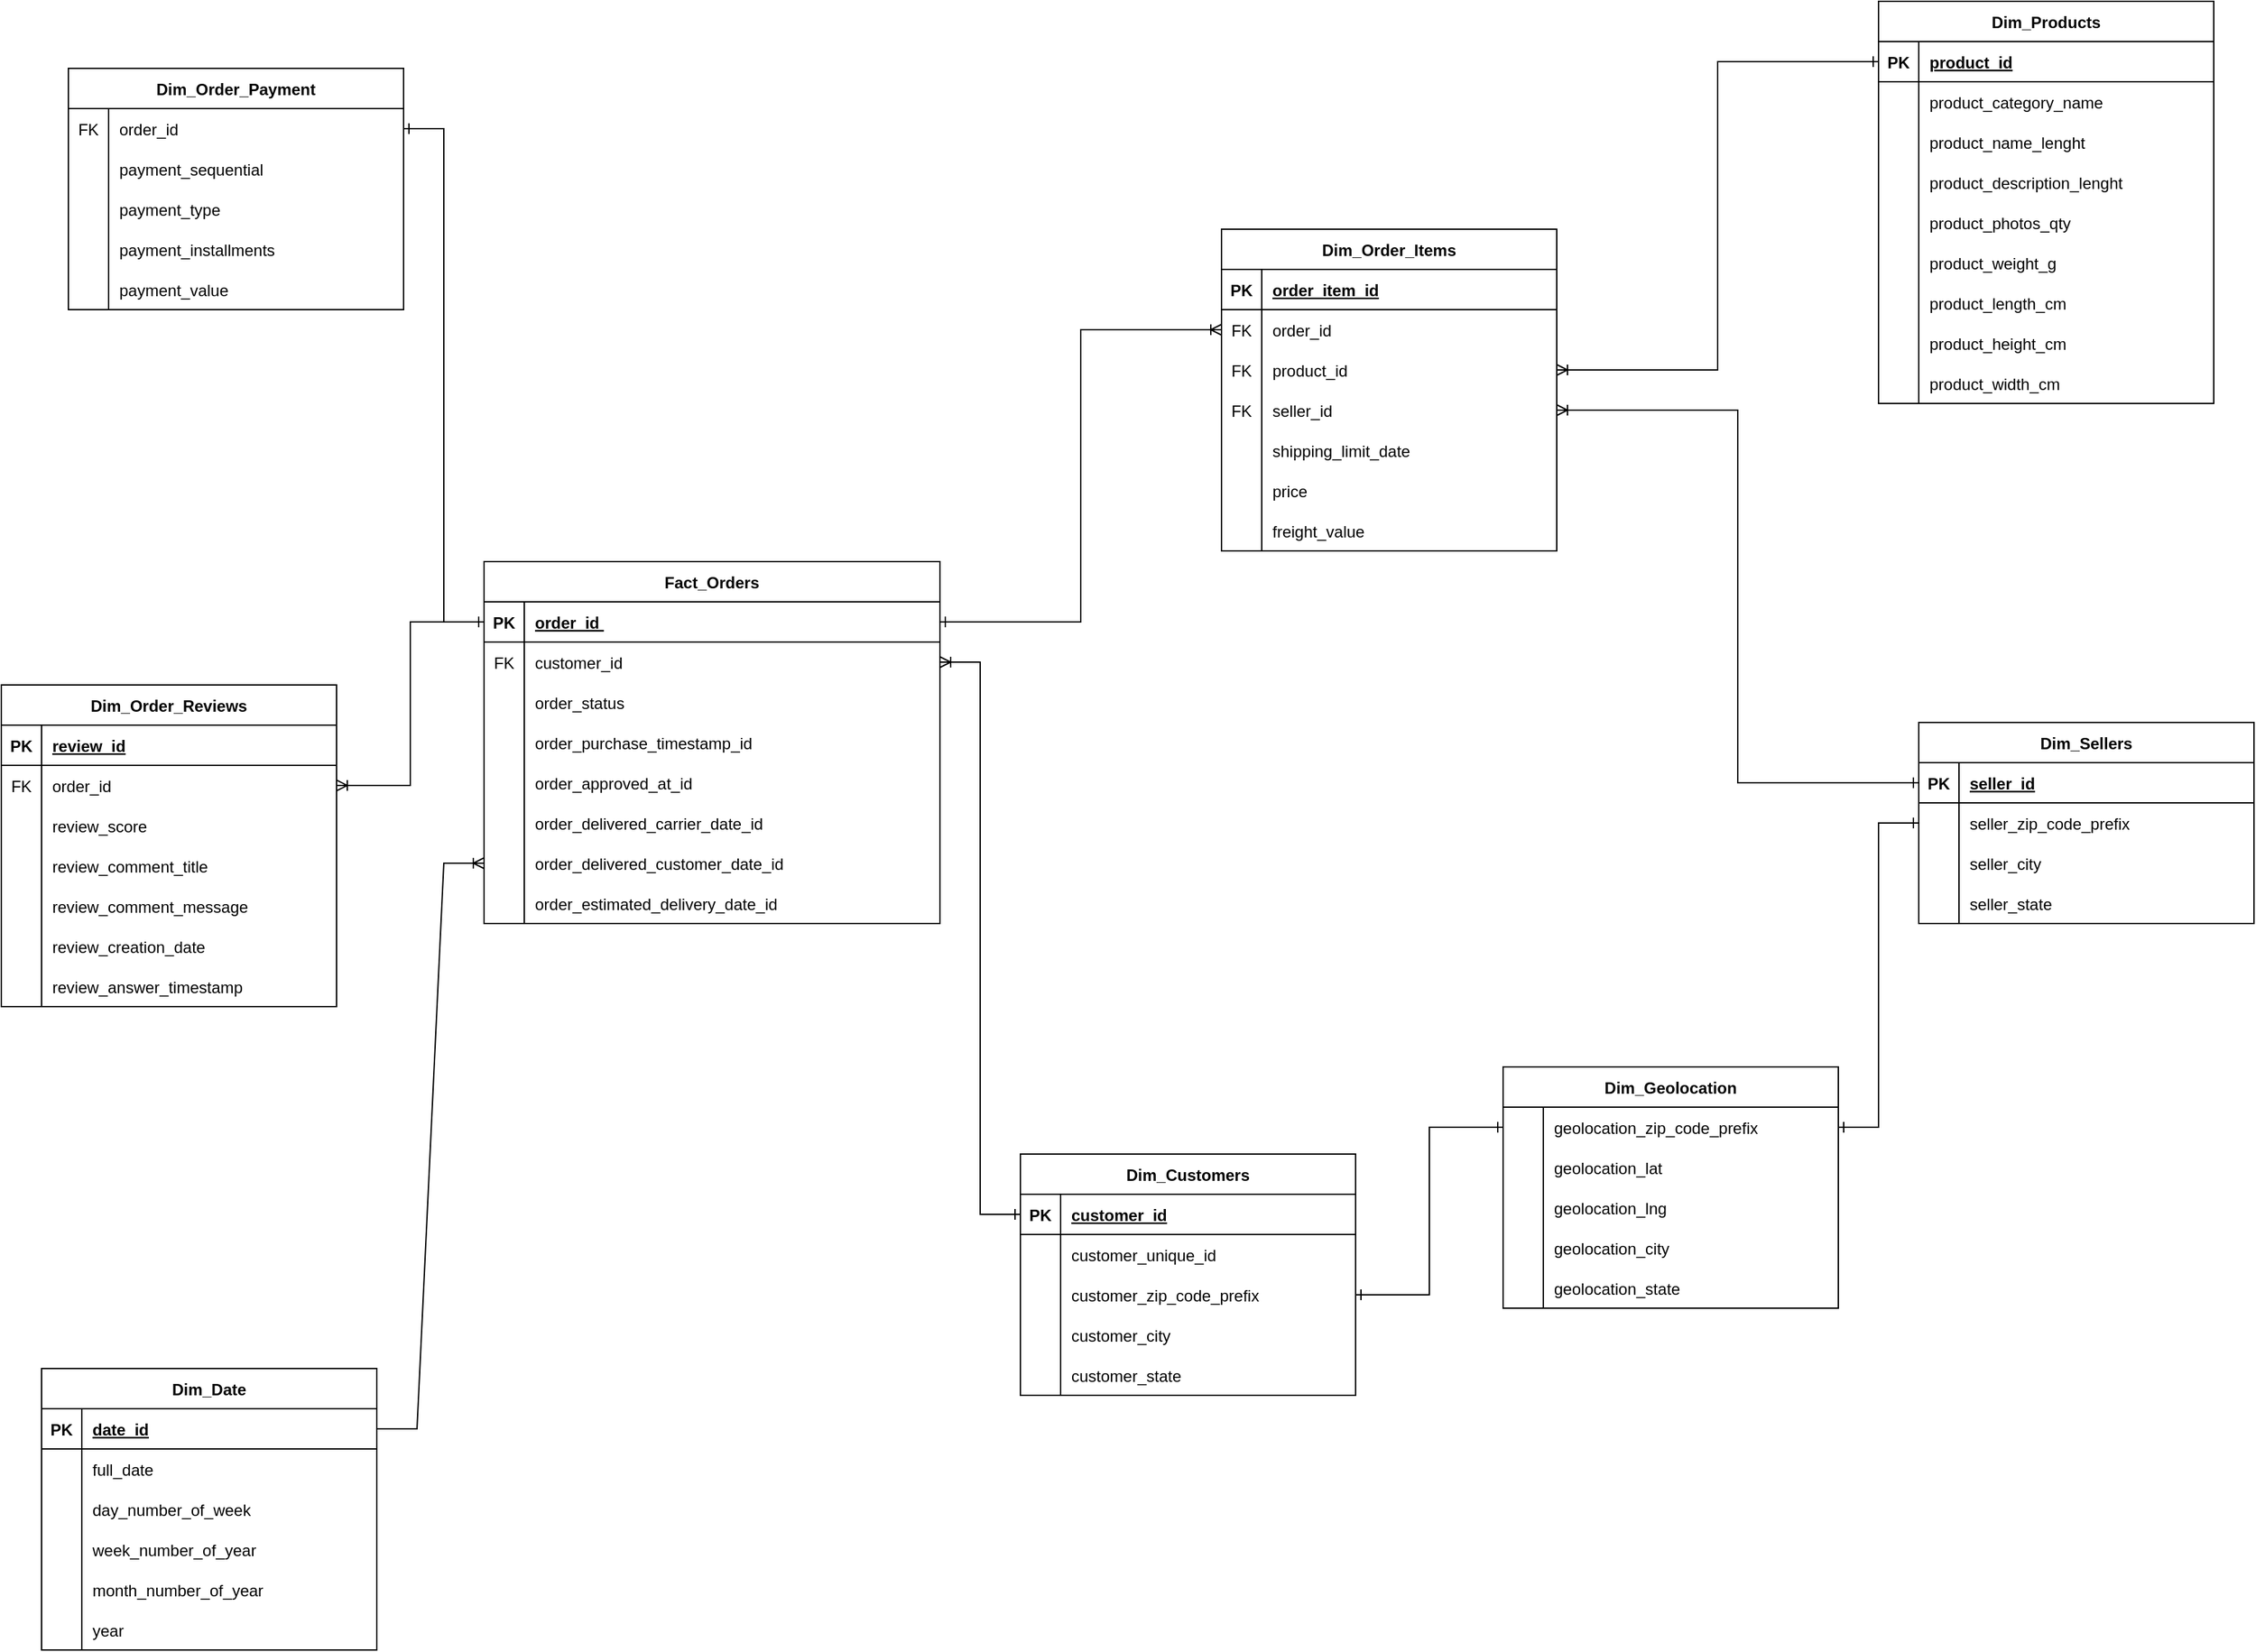 <mxfile version="17.2.4" type="github">
  <diagram id="i7mP0dDvqa7Q6PoeQdgu" name="Page-1">
    <mxGraphModel dx="1234" dy="1741" grid="1" gridSize="10" guides="1" tooltips="1" connect="1" arrows="1" fold="1" page="1" pageScale="1" pageWidth="827" pageHeight="1169" math="0" shadow="0">
      <root>
        <mxCell id="0" />
        <mxCell id="1" parent="0" />
        <mxCell id="dEZ7LhZen1o6o53LoIJ3-1" value="Fact_Orders" style="shape=table;startSize=30;container=1;collapsible=1;childLayout=tableLayout;fixedRows=1;rowLines=0;fontStyle=1;align=center;resizeLast=1;" vertex="1" parent="1">
          <mxGeometry x="390" y="118" width="340" height="270" as="geometry" />
        </mxCell>
        <mxCell id="dEZ7LhZen1o6o53LoIJ3-2" value="" style="shape=partialRectangle;collapsible=0;dropTarget=0;pointerEvents=0;fillColor=none;points=[[0,0.5],[1,0.5]];portConstraint=eastwest;top=0;left=0;right=0;bottom=1;" vertex="1" parent="dEZ7LhZen1o6o53LoIJ3-1">
          <mxGeometry y="30" width="340" height="30" as="geometry" />
        </mxCell>
        <mxCell id="dEZ7LhZen1o6o53LoIJ3-3" value="PK" style="shape=partialRectangle;overflow=hidden;connectable=0;fillColor=none;top=0;left=0;bottom=0;right=0;fontStyle=1;" vertex="1" parent="dEZ7LhZen1o6o53LoIJ3-2">
          <mxGeometry width="30" height="30" as="geometry">
            <mxRectangle width="30" height="30" as="alternateBounds" />
          </mxGeometry>
        </mxCell>
        <mxCell id="dEZ7LhZen1o6o53LoIJ3-4" value="order_id " style="shape=partialRectangle;overflow=hidden;connectable=0;fillColor=none;top=0;left=0;bottom=0;right=0;align=left;spacingLeft=6;fontStyle=5;" vertex="1" parent="dEZ7LhZen1o6o53LoIJ3-2">
          <mxGeometry x="30" width="310" height="30" as="geometry">
            <mxRectangle width="310" height="30" as="alternateBounds" />
          </mxGeometry>
        </mxCell>
        <mxCell id="dEZ7LhZen1o6o53LoIJ3-5" value="" style="shape=partialRectangle;collapsible=0;dropTarget=0;pointerEvents=0;fillColor=none;points=[[0,0.5],[1,0.5]];portConstraint=eastwest;top=0;left=0;right=0;bottom=0;" vertex="1" parent="dEZ7LhZen1o6o53LoIJ3-1">
          <mxGeometry y="60" width="340" height="30" as="geometry" />
        </mxCell>
        <mxCell id="dEZ7LhZen1o6o53LoIJ3-6" value="FK" style="shape=partialRectangle;overflow=hidden;connectable=0;fillColor=none;top=0;left=0;bottom=0;right=0;" vertex="1" parent="dEZ7LhZen1o6o53LoIJ3-5">
          <mxGeometry width="30" height="30" as="geometry">
            <mxRectangle width="30" height="30" as="alternateBounds" />
          </mxGeometry>
        </mxCell>
        <mxCell id="dEZ7LhZen1o6o53LoIJ3-7" value="customer_id " style="shape=partialRectangle;overflow=hidden;connectable=0;fillColor=none;top=0;left=0;bottom=0;right=0;align=left;spacingLeft=6;" vertex="1" parent="dEZ7LhZen1o6o53LoIJ3-5">
          <mxGeometry x="30" width="310" height="30" as="geometry">
            <mxRectangle width="310" height="30" as="alternateBounds" />
          </mxGeometry>
        </mxCell>
        <mxCell id="dEZ7LhZen1o6o53LoIJ3-8" value="" style="shape=partialRectangle;collapsible=0;dropTarget=0;pointerEvents=0;fillColor=none;points=[[0,0.5],[1,0.5]];portConstraint=eastwest;top=0;left=0;right=0;bottom=0;" vertex="1" parent="dEZ7LhZen1o6o53LoIJ3-1">
          <mxGeometry y="90" width="340" height="30" as="geometry" />
        </mxCell>
        <mxCell id="dEZ7LhZen1o6o53LoIJ3-9" value="" style="shape=partialRectangle;overflow=hidden;connectable=0;fillColor=none;top=0;left=0;bottom=0;right=0;" vertex="1" parent="dEZ7LhZen1o6o53LoIJ3-8">
          <mxGeometry width="30" height="30" as="geometry">
            <mxRectangle width="30" height="30" as="alternateBounds" />
          </mxGeometry>
        </mxCell>
        <mxCell id="dEZ7LhZen1o6o53LoIJ3-10" value="order_status" style="shape=partialRectangle;overflow=hidden;connectable=0;fillColor=none;top=0;left=0;bottom=0;right=0;align=left;spacingLeft=6;" vertex="1" parent="dEZ7LhZen1o6o53LoIJ3-8">
          <mxGeometry x="30" width="310" height="30" as="geometry">
            <mxRectangle width="310" height="30" as="alternateBounds" />
          </mxGeometry>
        </mxCell>
        <mxCell id="dEZ7LhZen1o6o53LoIJ3-11" value="" style="shape=partialRectangle;collapsible=0;dropTarget=0;pointerEvents=0;fillColor=none;points=[[0,0.5],[1,0.5]];portConstraint=eastwest;top=0;left=0;right=0;bottom=0;" vertex="1" parent="dEZ7LhZen1o6o53LoIJ3-1">
          <mxGeometry y="120" width="340" height="30" as="geometry" />
        </mxCell>
        <mxCell id="dEZ7LhZen1o6o53LoIJ3-12" value="" style="shape=partialRectangle;overflow=hidden;connectable=0;fillColor=none;top=0;left=0;bottom=0;right=0;" vertex="1" parent="dEZ7LhZen1o6o53LoIJ3-11">
          <mxGeometry width="30" height="30" as="geometry">
            <mxRectangle width="30" height="30" as="alternateBounds" />
          </mxGeometry>
        </mxCell>
        <mxCell id="dEZ7LhZen1o6o53LoIJ3-13" value="order_purchase_timestamp_id" style="shape=partialRectangle;overflow=hidden;connectable=0;fillColor=none;top=0;left=0;bottom=0;right=0;align=left;spacingLeft=6;" vertex="1" parent="dEZ7LhZen1o6o53LoIJ3-11">
          <mxGeometry x="30" width="310" height="30" as="geometry">
            <mxRectangle width="310" height="30" as="alternateBounds" />
          </mxGeometry>
        </mxCell>
        <mxCell id="dEZ7LhZen1o6o53LoIJ3-14" value="" style="shape=partialRectangle;collapsible=0;dropTarget=0;pointerEvents=0;fillColor=none;points=[[0,0.5],[1,0.5]];portConstraint=eastwest;top=0;left=0;right=0;bottom=0;" vertex="1" parent="dEZ7LhZen1o6o53LoIJ3-1">
          <mxGeometry y="150" width="340" height="30" as="geometry" />
        </mxCell>
        <mxCell id="dEZ7LhZen1o6o53LoIJ3-15" value="" style="shape=partialRectangle;overflow=hidden;connectable=0;fillColor=none;top=0;left=0;bottom=0;right=0;" vertex="1" parent="dEZ7LhZen1o6o53LoIJ3-14">
          <mxGeometry width="30" height="30" as="geometry">
            <mxRectangle width="30" height="30" as="alternateBounds" />
          </mxGeometry>
        </mxCell>
        <mxCell id="dEZ7LhZen1o6o53LoIJ3-16" value="order_approved_at_id" style="shape=partialRectangle;overflow=hidden;connectable=0;fillColor=none;top=0;left=0;bottom=0;right=0;align=left;spacingLeft=6;" vertex="1" parent="dEZ7LhZen1o6o53LoIJ3-14">
          <mxGeometry x="30" width="310" height="30" as="geometry">
            <mxRectangle width="310" height="30" as="alternateBounds" />
          </mxGeometry>
        </mxCell>
        <mxCell id="dEZ7LhZen1o6o53LoIJ3-17" value="" style="shape=partialRectangle;collapsible=0;dropTarget=0;pointerEvents=0;fillColor=none;points=[[0,0.5],[1,0.5]];portConstraint=eastwest;top=0;left=0;right=0;bottom=0;" vertex="1" parent="dEZ7LhZen1o6o53LoIJ3-1">
          <mxGeometry y="180" width="340" height="30" as="geometry" />
        </mxCell>
        <mxCell id="dEZ7LhZen1o6o53LoIJ3-18" value="" style="shape=partialRectangle;overflow=hidden;connectable=0;fillColor=none;top=0;left=0;bottom=0;right=0;" vertex="1" parent="dEZ7LhZen1o6o53LoIJ3-17">
          <mxGeometry width="30" height="30" as="geometry">
            <mxRectangle width="30" height="30" as="alternateBounds" />
          </mxGeometry>
        </mxCell>
        <mxCell id="dEZ7LhZen1o6o53LoIJ3-19" value="order_delivered_carrier_date_id" style="shape=partialRectangle;overflow=hidden;connectable=0;fillColor=none;top=0;left=0;bottom=0;right=0;align=left;spacingLeft=6;" vertex="1" parent="dEZ7LhZen1o6o53LoIJ3-17">
          <mxGeometry x="30" width="310" height="30" as="geometry">
            <mxRectangle width="310" height="30" as="alternateBounds" />
          </mxGeometry>
        </mxCell>
        <mxCell id="dEZ7LhZen1o6o53LoIJ3-20" value="" style="shape=partialRectangle;collapsible=0;dropTarget=0;pointerEvents=0;fillColor=none;points=[[0,0.5],[1,0.5]];portConstraint=eastwest;top=0;left=0;right=0;bottom=0;" vertex="1" parent="dEZ7LhZen1o6o53LoIJ3-1">
          <mxGeometry y="210" width="340" height="30" as="geometry" />
        </mxCell>
        <mxCell id="dEZ7LhZen1o6o53LoIJ3-21" value="" style="shape=partialRectangle;overflow=hidden;connectable=0;fillColor=none;top=0;left=0;bottom=0;right=0;" vertex="1" parent="dEZ7LhZen1o6o53LoIJ3-20">
          <mxGeometry width="30" height="30" as="geometry">
            <mxRectangle width="30" height="30" as="alternateBounds" />
          </mxGeometry>
        </mxCell>
        <mxCell id="dEZ7LhZen1o6o53LoIJ3-22" value="order_delivered_customer_date_id" style="shape=partialRectangle;overflow=hidden;connectable=0;fillColor=none;top=0;left=0;bottom=0;right=0;align=left;spacingLeft=6;" vertex="1" parent="dEZ7LhZen1o6o53LoIJ3-20">
          <mxGeometry x="30" width="310" height="30" as="geometry">
            <mxRectangle width="310" height="30" as="alternateBounds" />
          </mxGeometry>
        </mxCell>
        <mxCell id="dEZ7LhZen1o6o53LoIJ3-23" value="" style="shape=partialRectangle;collapsible=0;dropTarget=0;pointerEvents=0;fillColor=none;points=[[0,0.5],[1,0.5]];portConstraint=eastwest;top=0;left=0;right=0;bottom=0;" vertex="1" parent="dEZ7LhZen1o6o53LoIJ3-1">
          <mxGeometry y="240" width="340" height="30" as="geometry" />
        </mxCell>
        <mxCell id="dEZ7LhZen1o6o53LoIJ3-24" value="" style="shape=partialRectangle;overflow=hidden;connectable=0;fillColor=none;top=0;left=0;bottom=0;right=0;" vertex="1" parent="dEZ7LhZen1o6o53LoIJ3-23">
          <mxGeometry width="30" height="30" as="geometry">
            <mxRectangle width="30" height="30" as="alternateBounds" />
          </mxGeometry>
        </mxCell>
        <mxCell id="dEZ7LhZen1o6o53LoIJ3-25" value="order_estimated_delivery_date_id" style="shape=partialRectangle;overflow=hidden;connectable=0;fillColor=none;top=0;left=0;bottom=0;right=0;align=left;spacingLeft=6;" vertex="1" parent="dEZ7LhZen1o6o53LoIJ3-23">
          <mxGeometry x="30" width="310" height="30" as="geometry">
            <mxRectangle width="310" height="30" as="alternateBounds" />
          </mxGeometry>
        </mxCell>
        <mxCell id="dEZ7LhZen1o6o53LoIJ3-26" value="Dim_Order_Reviews" style="shape=table;startSize=30;container=1;collapsible=1;childLayout=tableLayout;fixedRows=1;rowLines=0;fontStyle=1;align=center;resizeLast=1;" vertex="1" parent="1">
          <mxGeometry x="30" y="210" width="250" height="240" as="geometry" />
        </mxCell>
        <mxCell id="dEZ7LhZen1o6o53LoIJ3-27" value="" style="shape=partialRectangle;collapsible=0;dropTarget=0;pointerEvents=0;fillColor=none;points=[[0,0.5],[1,0.5]];portConstraint=eastwest;top=0;left=0;right=0;bottom=1;" vertex="1" parent="dEZ7LhZen1o6o53LoIJ3-26">
          <mxGeometry y="30" width="250" height="30" as="geometry" />
        </mxCell>
        <mxCell id="dEZ7LhZen1o6o53LoIJ3-28" value="PK" style="shape=partialRectangle;overflow=hidden;connectable=0;fillColor=none;top=0;left=0;bottom=0;right=0;fontStyle=1;" vertex="1" parent="dEZ7LhZen1o6o53LoIJ3-27">
          <mxGeometry width="30" height="30" as="geometry">
            <mxRectangle width="30" height="30" as="alternateBounds" />
          </mxGeometry>
        </mxCell>
        <mxCell id="dEZ7LhZen1o6o53LoIJ3-29" value="review_id" style="shape=partialRectangle;overflow=hidden;connectable=0;fillColor=none;top=0;left=0;bottom=0;right=0;align=left;spacingLeft=6;fontStyle=5;" vertex="1" parent="dEZ7LhZen1o6o53LoIJ3-27">
          <mxGeometry x="30" width="220" height="30" as="geometry">
            <mxRectangle width="220" height="30" as="alternateBounds" />
          </mxGeometry>
        </mxCell>
        <mxCell id="dEZ7LhZen1o6o53LoIJ3-30" value="" style="shape=partialRectangle;collapsible=0;dropTarget=0;pointerEvents=0;fillColor=none;points=[[0,0.5],[1,0.5]];portConstraint=eastwest;top=0;left=0;right=0;bottom=0;" vertex="1" parent="dEZ7LhZen1o6o53LoIJ3-26">
          <mxGeometry y="60" width="250" height="30" as="geometry" />
        </mxCell>
        <mxCell id="dEZ7LhZen1o6o53LoIJ3-31" value="FK" style="shape=partialRectangle;overflow=hidden;connectable=0;fillColor=none;top=0;left=0;bottom=0;right=0;" vertex="1" parent="dEZ7LhZen1o6o53LoIJ3-30">
          <mxGeometry width="30" height="30" as="geometry">
            <mxRectangle width="30" height="30" as="alternateBounds" />
          </mxGeometry>
        </mxCell>
        <mxCell id="dEZ7LhZen1o6o53LoIJ3-32" value="order_id" style="shape=partialRectangle;overflow=hidden;connectable=0;fillColor=none;top=0;left=0;bottom=0;right=0;align=left;spacingLeft=6;" vertex="1" parent="dEZ7LhZen1o6o53LoIJ3-30">
          <mxGeometry x="30" width="220" height="30" as="geometry">
            <mxRectangle width="220" height="30" as="alternateBounds" />
          </mxGeometry>
        </mxCell>
        <mxCell id="dEZ7LhZen1o6o53LoIJ3-33" value="" style="shape=partialRectangle;collapsible=0;dropTarget=0;pointerEvents=0;fillColor=none;points=[[0,0.5],[1,0.5]];portConstraint=eastwest;top=0;left=0;right=0;bottom=0;" vertex="1" parent="dEZ7LhZen1o6o53LoIJ3-26">
          <mxGeometry y="90" width="250" height="30" as="geometry" />
        </mxCell>
        <mxCell id="dEZ7LhZen1o6o53LoIJ3-34" value="" style="shape=partialRectangle;overflow=hidden;connectable=0;fillColor=none;top=0;left=0;bottom=0;right=0;" vertex="1" parent="dEZ7LhZen1o6o53LoIJ3-33">
          <mxGeometry width="30" height="30" as="geometry">
            <mxRectangle width="30" height="30" as="alternateBounds" />
          </mxGeometry>
        </mxCell>
        <mxCell id="dEZ7LhZen1o6o53LoIJ3-35" value="review_score" style="shape=partialRectangle;overflow=hidden;connectable=0;fillColor=none;top=0;left=0;bottom=0;right=0;align=left;spacingLeft=6;" vertex="1" parent="dEZ7LhZen1o6o53LoIJ3-33">
          <mxGeometry x="30" width="220" height="30" as="geometry">
            <mxRectangle width="220" height="30" as="alternateBounds" />
          </mxGeometry>
        </mxCell>
        <mxCell id="dEZ7LhZen1o6o53LoIJ3-36" value="" style="shape=partialRectangle;collapsible=0;dropTarget=0;pointerEvents=0;fillColor=none;points=[[0,0.5],[1,0.5]];portConstraint=eastwest;top=0;left=0;right=0;bottom=0;" vertex="1" parent="dEZ7LhZen1o6o53LoIJ3-26">
          <mxGeometry y="120" width="250" height="30" as="geometry" />
        </mxCell>
        <mxCell id="dEZ7LhZen1o6o53LoIJ3-37" value="" style="shape=partialRectangle;overflow=hidden;connectable=0;fillColor=none;top=0;left=0;bottom=0;right=0;" vertex="1" parent="dEZ7LhZen1o6o53LoIJ3-36">
          <mxGeometry width="30" height="30" as="geometry">
            <mxRectangle width="30" height="30" as="alternateBounds" />
          </mxGeometry>
        </mxCell>
        <mxCell id="dEZ7LhZen1o6o53LoIJ3-38" value="review_comment_title" style="shape=partialRectangle;overflow=hidden;connectable=0;fillColor=none;top=0;left=0;bottom=0;right=0;align=left;spacingLeft=6;" vertex="1" parent="dEZ7LhZen1o6o53LoIJ3-36">
          <mxGeometry x="30" width="220" height="30" as="geometry">
            <mxRectangle width="220" height="30" as="alternateBounds" />
          </mxGeometry>
        </mxCell>
        <mxCell id="dEZ7LhZen1o6o53LoIJ3-39" value="" style="shape=partialRectangle;collapsible=0;dropTarget=0;pointerEvents=0;fillColor=none;points=[[0,0.5],[1,0.5]];portConstraint=eastwest;top=0;left=0;right=0;bottom=0;" vertex="1" parent="dEZ7LhZen1o6o53LoIJ3-26">
          <mxGeometry y="150" width="250" height="30" as="geometry" />
        </mxCell>
        <mxCell id="dEZ7LhZen1o6o53LoIJ3-40" value="" style="shape=partialRectangle;overflow=hidden;connectable=0;fillColor=none;top=0;left=0;bottom=0;right=0;" vertex="1" parent="dEZ7LhZen1o6o53LoIJ3-39">
          <mxGeometry width="30" height="30" as="geometry">
            <mxRectangle width="30" height="30" as="alternateBounds" />
          </mxGeometry>
        </mxCell>
        <mxCell id="dEZ7LhZen1o6o53LoIJ3-41" value="review_comment_message" style="shape=partialRectangle;overflow=hidden;connectable=0;fillColor=none;top=0;left=0;bottom=0;right=0;align=left;spacingLeft=6;" vertex="1" parent="dEZ7LhZen1o6o53LoIJ3-39">
          <mxGeometry x="30" width="220" height="30" as="geometry">
            <mxRectangle width="220" height="30" as="alternateBounds" />
          </mxGeometry>
        </mxCell>
        <mxCell id="dEZ7LhZen1o6o53LoIJ3-42" value="" style="shape=partialRectangle;collapsible=0;dropTarget=0;pointerEvents=0;fillColor=none;points=[[0,0.5],[1,0.5]];portConstraint=eastwest;top=0;left=0;right=0;bottom=0;" vertex="1" parent="dEZ7LhZen1o6o53LoIJ3-26">
          <mxGeometry y="180" width="250" height="30" as="geometry" />
        </mxCell>
        <mxCell id="dEZ7LhZen1o6o53LoIJ3-43" value="" style="shape=partialRectangle;overflow=hidden;connectable=0;fillColor=none;top=0;left=0;bottom=0;right=0;" vertex="1" parent="dEZ7LhZen1o6o53LoIJ3-42">
          <mxGeometry width="30" height="30" as="geometry">
            <mxRectangle width="30" height="30" as="alternateBounds" />
          </mxGeometry>
        </mxCell>
        <mxCell id="dEZ7LhZen1o6o53LoIJ3-44" value="review_creation_date" style="shape=partialRectangle;overflow=hidden;connectable=0;fillColor=none;top=0;left=0;bottom=0;right=0;align=left;spacingLeft=6;" vertex="1" parent="dEZ7LhZen1o6o53LoIJ3-42">
          <mxGeometry x="30" width="220" height="30" as="geometry">
            <mxRectangle width="220" height="30" as="alternateBounds" />
          </mxGeometry>
        </mxCell>
        <mxCell id="dEZ7LhZen1o6o53LoIJ3-45" value="" style="shape=partialRectangle;collapsible=0;dropTarget=0;pointerEvents=0;fillColor=none;points=[[0,0.5],[1,0.5]];portConstraint=eastwest;top=0;left=0;right=0;bottom=0;" vertex="1" parent="dEZ7LhZen1o6o53LoIJ3-26">
          <mxGeometry y="210" width="250" height="30" as="geometry" />
        </mxCell>
        <mxCell id="dEZ7LhZen1o6o53LoIJ3-46" value="" style="shape=partialRectangle;overflow=hidden;connectable=0;fillColor=none;top=0;left=0;bottom=0;right=0;" vertex="1" parent="dEZ7LhZen1o6o53LoIJ3-45">
          <mxGeometry width="30" height="30" as="geometry">
            <mxRectangle width="30" height="30" as="alternateBounds" />
          </mxGeometry>
        </mxCell>
        <mxCell id="dEZ7LhZen1o6o53LoIJ3-47" value="review_answer_timestamp" style="shape=partialRectangle;overflow=hidden;connectable=0;fillColor=none;top=0;left=0;bottom=0;right=0;align=left;spacingLeft=6;" vertex="1" parent="dEZ7LhZen1o6o53LoIJ3-45">
          <mxGeometry x="30" width="220" height="30" as="geometry">
            <mxRectangle width="220" height="30" as="alternateBounds" />
          </mxGeometry>
        </mxCell>
        <mxCell id="dEZ7LhZen1o6o53LoIJ3-48" value="Dim_Order_Payment" style="shape=table;startSize=30;container=1;collapsible=1;childLayout=tableLayout;fixedRows=1;rowLines=0;fontStyle=1;align=center;resizeLast=1;" vertex="1" parent="1">
          <mxGeometry x="80" y="-250" width="250" height="180" as="geometry" />
        </mxCell>
        <mxCell id="dEZ7LhZen1o6o53LoIJ3-49" value="" style="shape=partialRectangle;collapsible=0;dropTarget=0;pointerEvents=0;fillColor=none;points=[[0,0.5],[1,0.5]];portConstraint=eastwest;top=0;left=0;right=0;bottom=0;" vertex="1" parent="dEZ7LhZen1o6o53LoIJ3-48">
          <mxGeometry y="30" width="250" height="30" as="geometry" />
        </mxCell>
        <mxCell id="dEZ7LhZen1o6o53LoIJ3-50" value="FK" style="shape=partialRectangle;overflow=hidden;connectable=0;fillColor=none;top=0;left=0;bottom=0;right=0;" vertex="1" parent="dEZ7LhZen1o6o53LoIJ3-49">
          <mxGeometry width="30" height="30" as="geometry">
            <mxRectangle width="30" height="30" as="alternateBounds" />
          </mxGeometry>
        </mxCell>
        <mxCell id="dEZ7LhZen1o6o53LoIJ3-51" value="order_id" style="shape=partialRectangle;overflow=hidden;connectable=0;fillColor=none;top=0;left=0;bottom=0;right=0;align=left;spacingLeft=6;" vertex="1" parent="dEZ7LhZen1o6o53LoIJ3-49">
          <mxGeometry x="30" width="220" height="30" as="geometry">
            <mxRectangle width="220" height="30" as="alternateBounds" />
          </mxGeometry>
        </mxCell>
        <mxCell id="dEZ7LhZen1o6o53LoIJ3-52" value="" style="shape=partialRectangle;collapsible=0;dropTarget=0;pointerEvents=0;fillColor=none;points=[[0,0.5],[1,0.5]];portConstraint=eastwest;top=0;left=0;right=0;bottom=0;" vertex="1" parent="dEZ7LhZen1o6o53LoIJ3-48">
          <mxGeometry y="60" width="250" height="30" as="geometry" />
        </mxCell>
        <mxCell id="dEZ7LhZen1o6o53LoIJ3-53" value="" style="shape=partialRectangle;overflow=hidden;connectable=0;fillColor=none;top=0;left=0;bottom=0;right=0;" vertex="1" parent="dEZ7LhZen1o6o53LoIJ3-52">
          <mxGeometry width="30" height="30" as="geometry">
            <mxRectangle width="30" height="30" as="alternateBounds" />
          </mxGeometry>
        </mxCell>
        <mxCell id="dEZ7LhZen1o6o53LoIJ3-54" value="payment_sequential" style="shape=partialRectangle;overflow=hidden;connectable=0;fillColor=none;top=0;left=0;bottom=0;right=0;align=left;spacingLeft=6;" vertex="1" parent="dEZ7LhZen1o6o53LoIJ3-52">
          <mxGeometry x="30" width="220" height="30" as="geometry">
            <mxRectangle width="220" height="30" as="alternateBounds" />
          </mxGeometry>
        </mxCell>
        <mxCell id="dEZ7LhZen1o6o53LoIJ3-55" value="" style="shape=partialRectangle;collapsible=0;dropTarget=0;pointerEvents=0;fillColor=none;points=[[0,0.5],[1,0.5]];portConstraint=eastwest;top=0;left=0;right=0;bottom=0;" vertex="1" parent="dEZ7LhZen1o6o53LoIJ3-48">
          <mxGeometry y="90" width="250" height="30" as="geometry" />
        </mxCell>
        <mxCell id="dEZ7LhZen1o6o53LoIJ3-56" value="" style="shape=partialRectangle;overflow=hidden;connectable=0;fillColor=none;top=0;left=0;bottom=0;right=0;" vertex="1" parent="dEZ7LhZen1o6o53LoIJ3-55">
          <mxGeometry width="30" height="30" as="geometry">
            <mxRectangle width="30" height="30" as="alternateBounds" />
          </mxGeometry>
        </mxCell>
        <mxCell id="dEZ7LhZen1o6o53LoIJ3-57" value="payment_type" style="shape=partialRectangle;overflow=hidden;connectable=0;fillColor=none;top=0;left=0;bottom=0;right=0;align=left;spacingLeft=6;" vertex="1" parent="dEZ7LhZen1o6o53LoIJ3-55">
          <mxGeometry x="30" width="220" height="30" as="geometry">
            <mxRectangle width="220" height="30" as="alternateBounds" />
          </mxGeometry>
        </mxCell>
        <mxCell id="dEZ7LhZen1o6o53LoIJ3-58" value="" style="shape=partialRectangle;collapsible=0;dropTarget=0;pointerEvents=0;fillColor=none;points=[[0,0.5],[1,0.5]];portConstraint=eastwest;top=0;left=0;right=0;bottom=0;" vertex="1" parent="dEZ7LhZen1o6o53LoIJ3-48">
          <mxGeometry y="120" width="250" height="30" as="geometry" />
        </mxCell>
        <mxCell id="dEZ7LhZen1o6o53LoIJ3-59" value="" style="shape=partialRectangle;overflow=hidden;connectable=0;fillColor=none;top=0;left=0;bottom=0;right=0;" vertex="1" parent="dEZ7LhZen1o6o53LoIJ3-58">
          <mxGeometry width="30" height="30" as="geometry">
            <mxRectangle width="30" height="30" as="alternateBounds" />
          </mxGeometry>
        </mxCell>
        <mxCell id="dEZ7LhZen1o6o53LoIJ3-60" value="payment_installments" style="shape=partialRectangle;overflow=hidden;connectable=0;fillColor=none;top=0;left=0;bottom=0;right=0;align=left;spacingLeft=6;" vertex="1" parent="dEZ7LhZen1o6o53LoIJ3-58">
          <mxGeometry x="30" width="220" height="30" as="geometry">
            <mxRectangle width="220" height="30" as="alternateBounds" />
          </mxGeometry>
        </mxCell>
        <mxCell id="dEZ7LhZen1o6o53LoIJ3-61" value="" style="shape=partialRectangle;collapsible=0;dropTarget=0;pointerEvents=0;fillColor=none;points=[[0,0.5],[1,0.5]];portConstraint=eastwest;top=0;left=0;right=0;bottom=0;" vertex="1" parent="dEZ7LhZen1o6o53LoIJ3-48">
          <mxGeometry y="150" width="250" height="30" as="geometry" />
        </mxCell>
        <mxCell id="dEZ7LhZen1o6o53LoIJ3-62" value="" style="shape=partialRectangle;overflow=hidden;connectable=0;fillColor=none;top=0;left=0;bottom=0;right=0;" vertex="1" parent="dEZ7LhZen1o6o53LoIJ3-61">
          <mxGeometry width="30" height="30" as="geometry">
            <mxRectangle width="30" height="30" as="alternateBounds" />
          </mxGeometry>
        </mxCell>
        <mxCell id="dEZ7LhZen1o6o53LoIJ3-63" value="payment_value" style="shape=partialRectangle;overflow=hidden;connectable=0;fillColor=none;top=0;left=0;bottom=0;right=0;align=left;spacingLeft=6;" vertex="1" parent="dEZ7LhZen1o6o53LoIJ3-61">
          <mxGeometry x="30" width="220" height="30" as="geometry">
            <mxRectangle width="220" height="30" as="alternateBounds" />
          </mxGeometry>
        </mxCell>
        <mxCell id="dEZ7LhZen1o6o53LoIJ3-64" value="Dim_Customers" style="shape=table;startSize=30;container=1;collapsible=1;childLayout=tableLayout;fixedRows=1;rowLines=0;fontStyle=1;align=center;resizeLast=1;" vertex="1" parent="1">
          <mxGeometry x="790" y="560" width="250" height="180" as="geometry" />
        </mxCell>
        <mxCell id="dEZ7LhZen1o6o53LoIJ3-65" value="" style="shape=partialRectangle;collapsible=0;dropTarget=0;pointerEvents=0;fillColor=none;points=[[0,0.5],[1,0.5]];portConstraint=eastwest;top=0;left=0;right=0;bottom=1;" vertex="1" parent="dEZ7LhZen1o6o53LoIJ3-64">
          <mxGeometry y="30" width="250" height="30" as="geometry" />
        </mxCell>
        <mxCell id="dEZ7LhZen1o6o53LoIJ3-66" value="PK" style="shape=partialRectangle;overflow=hidden;connectable=0;fillColor=none;top=0;left=0;bottom=0;right=0;fontStyle=1;" vertex="1" parent="dEZ7LhZen1o6o53LoIJ3-65">
          <mxGeometry width="30" height="30" as="geometry">
            <mxRectangle width="30" height="30" as="alternateBounds" />
          </mxGeometry>
        </mxCell>
        <mxCell id="dEZ7LhZen1o6o53LoIJ3-67" value="customer_id" style="shape=partialRectangle;overflow=hidden;connectable=0;fillColor=none;top=0;left=0;bottom=0;right=0;align=left;spacingLeft=6;fontStyle=5;" vertex="1" parent="dEZ7LhZen1o6o53LoIJ3-65">
          <mxGeometry x="30" width="220" height="30" as="geometry">
            <mxRectangle width="220" height="30" as="alternateBounds" />
          </mxGeometry>
        </mxCell>
        <mxCell id="dEZ7LhZen1o6o53LoIJ3-68" value="" style="shape=partialRectangle;collapsible=0;dropTarget=0;pointerEvents=0;fillColor=none;points=[[0,0.5],[1,0.5]];portConstraint=eastwest;top=0;left=0;right=0;bottom=0;" vertex="1" parent="dEZ7LhZen1o6o53LoIJ3-64">
          <mxGeometry y="60" width="250" height="30" as="geometry" />
        </mxCell>
        <mxCell id="dEZ7LhZen1o6o53LoIJ3-69" value="" style="shape=partialRectangle;overflow=hidden;connectable=0;fillColor=none;top=0;left=0;bottom=0;right=0;" vertex="1" parent="dEZ7LhZen1o6o53LoIJ3-68">
          <mxGeometry width="30" height="30" as="geometry">
            <mxRectangle width="30" height="30" as="alternateBounds" />
          </mxGeometry>
        </mxCell>
        <mxCell id="dEZ7LhZen1o6o53LoIJ3-70" value="customer_unique_id" style="shape=partialRectangle;overflow=hidden;connectable=0;fillColor=none;top=0;left=0;bottom=0;right=0;align=left;spacingLeft=6;" vertex="1" parent="dEZ7LhZen1o6o53LoIJ3-68">
          <mxGeometry x="30" width="220" height="30" as="geometry">
            <mxRectangle width="220" height="30" as="alternateBounds" />
          </mxGeometry>
        </mxCell>
        <mxCell id="dEZ7LhZen1o6o53LoIJ3-71" value="" style="shape=partialRectangle;collapsible=0;dropTarget=0;pointerEvents=0;fillColor=none;points=[[0,0.5],[1,0.5]];portConstraint=eastwest;top=0;left=0;right=0;bottom=0;" vertex="1" parent="dEZ7LhZen1o6o53LoIJ3-64">
          <mxGeometry y="90" width="250" height="30" as="geometry" />
        </mxCell>
        <mxCell id="dEZ7LhZen1o6o53LoIJ3-72" value="" style="shape=partialRectangle;overflow=hidden;connectable=0;fillColor=none;top=0;left=0;bottom=0;right=0;" vertex="1" parent="dEZ7LhZen1o6o53LoIJ3-71">
          <mxGeometry width="30" height="30" as="geometry">
            <mxRectangle width="30" height="30" as="alternateBounds" />
          </mxGeometry>
        </mxCell>
        <mxCell id="dEZ7LhZen1o6o53LoIJ3-73" value="customer_zip_code_prefix" style="shape=partialRectangle;overflow=hidden;connectable=0;fillColor=none;top=0;left=0;bottom=0;right=0;align=left;spacingLeft=6;" vertex="1" parent="dEZ7LhZen1o6o53LoIJ3-71">
          <mxGeometry x="30" width="220" height="30" as="geometry">
            <mxRectangle width="220" height="30" as="alternateBounds" />
          </mxGeometry>
        </mxCell>
        <mxCell id="dEZ7LhZen1o6o53LoIJ3-74" value="" style="shape=partialRectangle;collapsible=0;dropTarget=0;pointerEvents=0;fillColor=none;points=[[0,0.5],[1,0.5]];portConstraint=eastwest;top=0;left=0;right=0;bottom=0;" vertex="1" parent="dEZ7LhZen1o6o53LoIJ3-64">
          <mxGeometry y="120" width="250" height="30" as="geometry" />
        </mxCell>
        <mxCell id="dEZ7LhZen1o6o53LoIJ3-75" value="" style="shape=partialRectangle;overflow=hidden;connectable=0;fillColor=none;top=0;left=0;bottom=0;right=0;" vertex="1" parent="dEZ7LhZen1o6o53LoIJ3-74">
          <mxGeometry width="30" height="30" as="geometry">
            <mxRectangle width="30" height="30" as="alternateBounds" />
          </mxGeometry>
        </mxCell>
        <mxCell id="dEZ7LhZen1o6o53LoIJ3-76" value="customer_city" style="shape=partialRectangle;overflow=hidden;connectable=0;fillColor=none;top=0;left=0;bottom=0;right=0;align=left;spacingLeft=6;" vertex="1" parent="dEZ7LhZen1o6o53LoIJ3-74">
          <mxGeometry x="30" width="220" height="30" as="geometry">
            <mxRectangle width="220" height="30" as="alternateBounds" />
          </mxGeometry>
        </mxCell>
        <mxCell id="dEZ7LhZen1o6o53LoIJ3-77" value="" style="shape=partialRectangle;collapsible=0;dropTarget=0;pointerEvents=0;fillColor=none;points=[[0,0.5],[1,0.5]];portConstraint=eastwest;top=0;left=0;right=0;bottom=0;" vertex="1" parent="dEZ7LhZen1o6o53LoIJ3-64">
          <mxGeometry y="150" width="250" height="30" as="geometry" />
        </mxCell>
        <mxCell id="dEZ7LhZen1o6o53LoIJ3-78" value="" style="shape=partialRectangle;overflow=hidden;connectable=0;fillColor=none;top=0;left=0;bottom=0;right=0;" vertex="1" parent="dEZ7LhZen1o6o53LoIJ3-77">
          <mxGeometry width="30" height="30" as="geometry">
            <mxRectangle width="30" height="30" as="alternateBounds" />
          </mxGeometry>
        </mxCell>
        <mxCell id="dEZ7LhZen1o6o53LoIJ3-79" value="customer_state" style="shape=partialRectangle;overflow=hidden;connectable=0;fillColor=none;top=0;left=0;bottom=0;right=0;align=left;spacingLeft=6;" vertex="1" parent="dEZ7LhZen1o6o53LoIJ3-77">
          <mxGeometry x="30" width="220" height="30" as="geometry">
            <mxRectangle width="220" height="30" as="alternateBounds" />
          </mxGeometry>
        </mxCell>
        <mxCell id="dEZ7LhZen1o6o53LoIJ3-80" value="Dim_Order_Items" style="shape=table;startSize=30;container=1;collapsible=1;childLayout=tableLayout;fixedRows=1;rowLines=0;fontStyle=1;align=center;resizeLast=1;" vertex="1" parent="1">
          <mxGeometry x="940" y="-130" width="250" height="240" as="geometry" />
        </mxCell>
        <mxCell id="dEZ7LhZen1o6o53LoIJ3-81" value="" style="shape=partialRectangle;collapsible=0;dropTarget=0;pointerEvents=0;fillColor=none;points=[[0,0.5],[1,0.5]];portConstraint=eastwest;top=0;left=0;right=0;bottom=1;" vertex="1" parent="dEZ7LhZen1o6o53LoIJ3-80">
          <mxGeometry y="30" width="250" height="30" as="geometry" />
        </mxCell>
        <mxCell id="dEZ7LhZen1o6o53LoIJ3-82" value="PK" style="shape=partialRectangle;overflow=hidden;connectable=0;fillColor=none;top=0;left=0;bottom=0;right=0;fontStyle=1;" vertex="1" parent="dEZ7LhZen1o6o53LoIJ3-81">
          <mxGeometry width="30" height="30" as="geometry">
            <mxRectangle width="30" height="30" as="alternateBounds" />
          </mxGeometry>
        </mxCell>
        <mxCell id="dEZ7LhZen1o6o53LoIJ3-83" value="order_item_id" style="shape=partialRectangle;overflow=hidden;connectable=0;fillColor=none;top=0;left=0;bottom=0;right=0;align=left;spacingLeft=6;fontStyle=5;" vertex="1" parent="dEZ7LhZen1o6o53LoIJ3-81">
          <mxGeometry x="30" width="220" height="30" as="geometry">
            <mxRectangle width="220" height="30" as="alternateBounds" />
          </mxGeometry>
        </mxCell>
        <mxCell id="dEZ7LhZen1o6o53LoIJ3-84" value="" style="shape=partialRectangle;collapsible=0;dropTarget=0;pointerEvents=0;fillColor=none;points=[[0,0.5],[1,0.5]];portConstraint=eastwest;top=0;left=0;right=0;bottom=0;" vertex="1" parent="dEZ7LhZen1o6o53LoIJ3-80">
          <mxGeometry y="60" width="250" height="30" as="geometry" />
        </mxCell>
        <mxCell id="dEZ7LhZen1o6o53LoIJ3-85" value="FK" style="shape=partialRectangle;overflow=hidden;connectable=0;fillColor=none;top=0;left=0;bottom=0;right=0;" vertex="1" parent="dEZ7LhZen1o6o53LoIJ3-84">
          <mxGeometry width="30" height="30" as="geometry">
            <mxRectangle width="30" height="30" as="alternateBounds" />
          </mxGeometry>
        </mxCell>
        <mxCell id="dEZ7LhZen1o6o53LoIJ3-86" value="order_id" style="shape=partialRectangle;overflow=hidden;connectable=0;fillColor=none;top=0;left=0;bottom=0;right=0;align=left;spacingLeft=6;" vertex="1" parent="dEZ7LhZen1o6o53LoIJ3-84">
          <mxGeometry x="30" width="220" height="30" as="geometry">
            <mxRectangle width="220" height="30" as="alternateBounds" />
          </mxGeometry>
        </mxCell>
        <mxCell id="dEZ7LhZen1o6o53LoIJ3-87" value="" style="shape=partialRectangle;collapsible=0;dropTarget=0;pointerEvents=0;fillColor=none;points=[[0,0.5],[1,0.5]];portConstraint=eastwest;top=0;left=0;right=0;bottom=0;" vertex="1" parent="dEZ7LhZen1o6o53LoIJ3-80">
          <mxGeometry y="90" width="250" height="30" as="geometry" />
        </mxCell>
        <mxCell id="dEZ7LhZen1o6o53LoIJ3-88" value="FK" style="shape=partialRectangle;overflow=hidden;connectable=0;fillColor=none;top=0;left=0;bottom=0;right=0;" vertex="1" parent="dEZ7LhZen1o6o53LoIJ3-87">
          <mxGeometry width="30" height="30" as="geometry">
            <mxRectangle width="30" height="30" as="alternateBounds" />
          </mxGeometry>
        </mxCell>
        <mxCell id="dEZ7LhZen1o6o53LoIJ3-89" value="product_id" style="shape=partialRectangle;overflow=hidden;connectable=0;fillColor=none;top=0;left=0;bottom=0;right=0;align=left;spacingLeft=6;" vertex="1" parent="dEZ7LhZen1o6o53LoIJ3-87">
          <mxGeometry x="30" width="220" height="30" as="geometry">
            <mxRectangle width="220" height="30" as="alternateBounds" />
          </mxGeometry>
        </mxCell>
        <mxCell id="dEZ7LhZen1o6o53LoIJ3-90" value="" style="shape=partialRectangle;collapsible=0;dropTarget=0;pointerEvents=0;fillColor=none;points=[[0,0.5],[1,0.5]];portConstraint=eastwest;top=0;left=0;right=0;bottom=0;" vertex="1" parent="dEZ7LhZen1o6o53LoIJ3-80">
          <mxGeometry y="120" width="250" height="30" as="geometry" />
        </mxCell>
        <mxCell id="dEZ7LhZen1o6o53LoIJ3-91" value="FK" style="shape=partialRectangle;overflow=hidden;connectable=0;fillColor=none;top=0;left=0;bottom=0;right=0;" vertex="1" parent="dEZ7LhZen1o6o53LoIJ3-90">
          <mxGeometry width="30" height="30" as="geometry">
            <mxRectangle width="30" height="30" as="alternateBounds" />
          </mxGeometry>
        </mxCell>
        <mxCell id="dEZ7LhZen1o6o53LoIJ3-92" value="seller_id" style="shape=partialRectangle;overflow=hidden;connectable=0;fillColor=none;top=0;left=0;bottom=0;right=0;align=left;spacingLeft=6;" vertex="1" parent="dEZ7LhZen1o6o53LoIJ3-90">
          <mxGeometry x="30" width="220" height="30" as="geometry">
            <mxRectangle width="220" height="30" as="alternateBounds" />
          </mxGeometry>
        </mxCell>
        <mxCell id="dEZ7LhZen1o6o53LoIJ3-93" value="" style="shape=partialRectangle;collapsible=0;dropTarget=0;pointerEvents=0;fillColor=none;points=[[0,0.5],[1,0.5]];portConstraint=eastwest;top=0;left=0;right=0;bottom=0;" vertex="1" parent="dEZ7LhZen1o6o53LoIJ3-80">
          <mxGeometry y="150" width="250" height="30" as="geometry" />
        </mxCell>
        <mxCell id="dEZ7LhZen1o6o53LoIJ3-94" value="" style="shape=partialRectangle;overflow=hidden;connectable=0;fillColor=none;top=0;left=0;bottom=0;right=0;" vertex="1" parent="dEZ7LhZen1o6o53LoIJ3-93">
          <mxGeometry width="30" height="30" as="geometry">
            <mxRectangle width="30" height="30" as="alternateBounds" />
          </mxGeometry>
        </mxCell>
        <mxCell id="dEZ7LhZen1o6o53LoIJ3-95" value="shipping_limit_date" style="shape=partialRectangle;overflow=hidden;connectable=0;fillColor=none;top=0;left=0;bottom=0;right=0;align=left;spacingLeft=6;" vertex="1" parent="dEZ7LhZen1o6o53LoIJ3-93">
          <mxGeometry x="30" width="220" height="30" as="geometry">
            <mxRectangle width="220" height="30" as="alternateBounds" />
          </mxGeometry>
        </mxCell>
        <mxCell id="dEZ7LhZen1o6o53LoIJ3-96" value="" style="shape=partialRectangle;collapsible=0;dropTarget=0;pointerEvents=0;fillColor=none;points=[[0,0.5],[1,0.5]];portConstraint=eastwest;top=0;left=0;right=0;bottom=0;" vertex="1" parent="dEZ7LhZen1o6o53LoIJ3-80">
          <mxGeometry y="180" width="250" height="30" as="geometry" />
        </mxCell>
        <mxCell id="dEZ7LhZen1o6o53LoIJ3-97" value="" style="shape=partialRectangle;overflow=hidden;connectable=0;fillColor=none;top=0;left=0;bottom=0;right=0;" vertex="1" parent="dEZ7LhZen1o6o53LoIJ3-96">
          <mxGeometry width="30" height="30" as="geometry">
            <mxRectangle width="30" height="30" as="alternateBounds" />
          </mxGeometry>
        </mxCell>
        <mxCell id="dEZ7LhZen1o6o53LoIJ3-98" value="price" style="shape=partialRectangle;overflow=hidden;connectable=0;fillColor=none;top=0;left=0;bottom=0;right=0;align=left;spacingLeft=6;" vertex="1" parent="dEZ7LhZen1o6o53LoIJ3-96">
          <mxGeometry x="30" width="220" height="30" as="geometry">
            <mxRectangle width="220" height="30" as="alternateBounds" />
          </mxGeometry>
        </mxCell>
        <mxCell id="dEZ7LhZen1o6o53LoIJ3-99" value="" style="shape=partialRectangle;collapsible=0;dropTarget=0;pointerEvents=0;fillColor=none;points=[[0,0.5],[1,0.5]];portConstraint=eastwest;top=0;left=0;right=0;bottom=0;" vertex="1" parent="dEZ7LhZen1o6o53LoIJ3-80">
          <mxGeometry y="210" width="250" height="30" as="geometry" />
        </mxCell>
        <mxCell id="dEZ7LhZen1o6o53LoIJ3-100" value="" style="shape=partialRectangle;overflow=hidden;connectable=0;fillColor=none;top=0;left=0;bottom=0;right=0;" vertex="1" parent="dEZ7LhZen1o6o53LoIJ3-99">
          <mxGeometry width="30" height="30" as="geometry">
            <mxRectangle width="30" height="30" as="alternateBounds" />
          </mxGeometry>
        </mxCell>
        <mxCell id="dEZ7LhZen1o6o53LoIJ3-101" value="freight_value" style="shape=partialRectangle;overflow=hidden;connectable=0;fillColor=none;top=0;left=0;bottom=0;right=0;align=left;spacingLeft=6;" vertex="1" parent="dEZ7LhZen1o6o53LoIJ3-99">
          <mxGeometry x="30" width="220" height="30" as="geometry">
            <mxRectangle width="220" height="30" as="alternateBounds" />
          </mxGeometry>
        </mxCell>
        <mxCell id="dEZ7LhZen1o6o53LoIJ3-102" value="Dim_Products" style="shape=table;startSize=30;container=1;collapsible=1;childLayout=tableLayout;fixedRows=1;rowLines=0;fontStyle=1;align=center;resizeLast=1;" vertex="1" parent="1">
          <mxGeometry x="1430" y="-300" width="250" height="300" as="geometry" />
        </mxCell>
        <mxCell id="dEZ7LhZen1o6o53LoIJ3-103" value="" style="shape=partialRectangle;collapsible=0;dropTarget=0;pointerEvents=0;fillColor=none;points=[[0,0.5],[1,0.5]];portConstraint=eastwest;top=0;left=0;right=0;bottom=1;" vertex="1" parent="dEZ7LhZen1o6o53LoIJ3-102">
          <mxGeometry y="30" width="250" height="30" as="geometry" />
        </mxCell>
        <mxCell id="dEZ7LhZen1o6o53LoIJ3-104" value="PK" style="shape=partialRectangle;overflow=hidden;connectable=0;fillColor=none;top=0;left=0;bottom=0;right=0;fontStyle=1;" vertex="1" parent="dEZ7LhZen1o6o53LoIJ3-103">
          <mxGeometry width="30" height="30" as="geometry">
            <mxRectangle width="30" height="30" as="alternateBounds" />
          </mxGeometry>
        </mxCell>
        <mxCell id="dEZ7LhZen1o6o53LoIJ3-105" value="product_id" style="shape=partialRectangle;overflow=hidden;connectable=0;fillColor=none;top=0;left=0;bottom=0;right=0;align=left;spacingLeft=6;fontStyle=5;" vertex="1" parent="dEZ7LhZen1o6o53LoIJ3-103">
          <mxGeometry x="30" width="220" height="30" as="geometry">
            <mxRectangle width="220" height="30" as="alternateBounds" />
          </mxGeometry>
        </mxCell>
        <mxCell id="dEZ7LhZen1o6o53LoIJ3-106" value="" style="shape=partialRectangle;collapsible=0;dropTarget=0;pointerEvents=0;fillColor=none;points=[[0,0.5],[1,0.5]];portConstraint=eastwest;top=0;left=0;right=0;bottom=0;" vertex="1" parent="dEZ7LhZen1o6o53LoIJ3-102">
          <mxGeometry y="60" width="250" height="30" as="geometry" />
        </mxCell>
        <mxCell id="dEZ7LhZen1o6o53LoIJ3-107" value="" style="shape=partialRectangle;overflow=hidden;connectable=0;fillColor=none;top=0;left=0;bottom=0;right=0;" vertex="1" parent="dEZ7LhZen1o6o53LoIJ3-106">
          <mxGeometry width="30" height="30" as="geometry">
            <mxRectangle width="30" height="30" as="alternateBounds" />
          </mxGeometry>
        </mxCell>
        <mxCell id="dEZ7LhZen1o6o53LoIJ3-108" value="product_category_name" style="shape=partialRectangle;overflow=hidden;connectable=0;fillColor=none;top=0;left=0;bottom=0;right=0;align=left;spacingLeft=6;" vertex="1" parent="dEZ7LhZen1o6o53LoIJ3-106">
          <mxGeometry x="30" width="220" height="30" as="geometry">
            <mxRectangle width="220" height="30" as="alternateBounds" />
          </mxGeometry>
        </mxCell>
        <mxCell id="dEZ7LhZen1o6o53LoIJ3-109" value="" style="shape=partialRectangle;collapsible=0;dropTarget=0;pointerEvents=0;fillColor=none;points=[[0,0.5],[1,0.5]];portConstraint=eastwest;top=0;left=0;right=0;bottom=0;" vertex="1" parent="dEZ7LhZen1o6o53LoIJ3-102">
          <mxGeometry y="90" width="250" height="30" as="geometry" />
        </mxCell>
        <mxCell id="dEZ7LhZen1o6o53LoIJ3-110" value="" style="shape=partialRectangle;overflow=hidden;connectable=0;fillColor=none;top=0;left=0;bottom=0;right=0;" vertex="1" parent="dEZ7LhZen1o6o53LoIJ3-109">
          <mxGeometry width="30" height="30" as="geometry">
            <mxRectangle width="30" height="30" as="alternateBounds" />
          </mxGeometry>
        </mxCell>
        <mxCell id="dEZ7LhZen1o6o53LoIJ3-111" value="product_name_lenght" style="shape=partialRectangle;overflow=hidden;connectable=0;fillColor=none;top=0;left=0;bottom=0;right=0;align=left;spacingLeft=6;" vertex="1" parent="dEZ7LhZen1o6o53LoIJ3-109">
          <mxGeometry x="30" width="220" height="30" as="geometry">
            <mxRectangle width="220" height="30" as="alternateBounds" />
          </mxGeometry>
        </mxCell>
        <mxCell id="dEZ7LhZen1o6o53LoIJ3-112" value="" style="shape=partialRectangle;collapsible=0;dropTarget=0;pointerEvents=0;fillColor=none;points=[[0,0.5],[1,0.5]];portConstraint=eastwest;top=0;left=0;right=0;bottom=0;" vertex="1" parent="dEZ7LhZen1o6o53LoIJ3-102">
          <mxGeometry y="120" width="250" height="30" as="geometry" />
        </mxCell>
        <mxCell id="dEZ7LhZen1o6o53LoIJ3-113" value="" style="shape=partialRectangle;overflow=hidden;connectable=0;fillColor=none;top=0;left=0;bottom=0;right=0;" vertex="1" parent="dEZ7LhZen1o6o53LoIJ3-112">
          <mxGeometry width="30" height="30" as="geometry">
            <mxRectangle width="30" height="30" as="alternateBounds" />
          </mxGeometry>
        </mxCell>
        <mxCell id="dEZ7LhZen1o6o53LoIJ3-114" value="product_description_lenght" style="shape=partialRectangle;overflow=hidden;connectable=0;fillColor=none;top=0;left=0;bottom=0;right=0;align=left;spacingLeft=6;" vertex="1" parent="dEZ7LhZen1o6o53LoIJ3-112">
          <mxGeometry x="30" width="220" height="30" as="geometry">
            <mxRectangle width="220" height="30" as="alternateBounds" />
          </mxGeometry>
        </mxCell>
        <mxCell id="dEZ7LhZen1o6o53LoIJ3-115" value="" style="shape=partialRectangle;collapsible=0;dropTarget=0;pointerEvents=0;fillColor=none;points=[[0,0.5],[1,0.5]];portConstraint=eastwest;top=0;left=0;right=0;bottom=0;" vertex="1" parent="dEZ7LhZen1o6o53LoIJ3-102">
          <mxGeometry y="150" width="250" height="30" as="geometry" />
        </mxCell>
        <mxCell id="dEZ7LhZen1o6o53LoIJ3-116" value="" style="shape=partialRectangle;overflow=hidden;connectable=0;fillColor=none;top=0;left=0;bottom=0;right=0;" vertex="1" parent="dEZ7LhZen1o6o53LoIJ3-115">
          <mxGeometry width="30" height="30" as="geometry">
            <mxRectangle width="30" height="30" as="alternateBounds" />
          </mxGeometry>
        </mxCell>
        <mxCell id="dEZ7LhZen1o6o53LoIJ3-117" value="product_photos_qty" style="shape=partialRectangle;overflow=hidden;connectable=0;fillColor=none;top=0;left=0;bottom=0;right=0;align=left;spacingLeft=6;" vertex="1" parent="dEZ7LhZen1o6o53LoIJ3-115">
          <mxGeometry x="30" width="220" height="30" as="geometry">
            <mxRectangle width="220" height="30" as="alternateBounds" />
          </mxGeometry>
        </mxCell>
        <mxCell id="dEZ7LhZen1o6o53LoIJ3-118" value="" style="shape=partialRectangle;collapsible=0;dropTarget=0;pointerEvents=0;fillColor=none;points=[[0,0.5],[1,0.5]];portConstraint=eastwest;top=0;left=0;right=0;bottom=0;" vertex="1" parent="dEZ7LhZen1o6o53LoIJ3-102">
          <mxGeometry y="180" width="250" height="30" as="geometry" />
        </mxCell>
        <mxCell id="dEZ7LhZen1o6o53LoIJ3-119" value="" style="shape=partialRectangle;overflow=hidden;connectable=0;fillColor=none;top=0;left=0;bottom=0;right=0;" vertex="1" parent="dEZ7LhZen1o6o53LoIJ3-118">
          <mxGeometry width="30" height="30" as="geometry">
            <mxRectangle width="30" height="30" as="alternateBounds" />
          </mxGeometry>
        </mxCell>
        <mxCell id="dEZ7LhZen1o6o53LoIJ3-120" value="product_weight_g" style="shape=partialRectangle;overflow=hidden;connectable=0;fillColor=none;top=0;left=0;bottom=0;right=0;align=left;spacingLeft=6;" vertex="1" parent="dEZ7LhZen1o6o53LoIJ3-118">
          <mxGeometry x="30" width="220" height="30" as="geometry">
            <mxRectangle width="220" height="30" as="alternateBounds" />
          </mxGeometry>
        </mxCell>
        <mxCell id="dEZ7LhZen1o6o53LoIJ3-121" value="" style="shape=partialRectangle;collapsible=0;dropTarget=0;pointerEvents=0;fillColor=none;points=[[0,0.5],[1,0.5]];portConstraint=eastwest;top=0;left=0;right=0;bottom=0;" vertex="1" parent="dEZ7LhZen1o6o53LoIJ3-102">
          <mxGeometry y="210" width="250" height="30" as="geometry" />
        </mxCell>
        <mxCell id="dEZ7LhZen1o6o53LoIJ3-122" value="" style="shape=partialRectangle;overflow=hidden;connectable=0;fillColor=none;top=0;left=0;bottom=0;right=0;" vertex="1" parent="dEZ7LhZen1o6o53LoIJ3-121">
          <mxGeometry width="30" height="30" as="geometry">
            <mxRectangle width="30" height="30" as="alternateBounds" />
          </mxGeometry>
        </mxCell>
        <mxCell id="dEZ7LhZen1o6o53LoIJ3-123" value="product_length_cm" style="shape=partialRectangle;overflow=hidden;connectable=0;fillColor=none;top=0;left=0;bottom=0;right=0;align=left;spacingLeft=6;" vertex="1" parent="dEZ7LhZen1o6o53LoIJ3-121">
          <mxGeometry x="30" width="220" height="30" as="geometry">
            <mxRectangle width="220" height="30" as="alternateBounds" />
          </mxGeometry>
        </mxCell>
        <mxCell id="dEZ7LhZen1o6o53LoIJ3-124" value="" style="shape=partialRectangle;collapsible=0;dropTarget=0;pointerEvents=0;fillColor=none;points=[[0,0.5],[1,0.5]];portConstraint=eastwest;top=0;left=0;right=0;bottom=0;" vertex="1" parent="dEZ7LhZen1o6o53LoIJ3-102">
          <mxGeometry y="240" width="250" height="30" as="geometry" />
        </mxCell>
        <mxCell id="dEZ7LhZen1o6o53LoIJ3-125" value="" style="shape=partialRectangle;overflow=hidden;connectable=0;fillColor=none;top=0;left=0;bottom=0;right=0;" vertex="1" parent="dEZ7LhZen1o6o53LoIJ3-124">
          <mxGeometry width="30" height="30" as="geometry">
            <mxRectangle width="30" height="30" as="alternateBounds" />
          </mxGeometry>
        </mxCell>
        <mxCell id="dEZ7LhZen1o6o53LoIJ3-126" value="product_height_cm" style="shape=partialRectangle;overflow=hidden;connectable=0;fillColor=none;top=0;left=0;bottom=0;right=0;align=left;spacingLeft=6;" vertex="1" parent="dEZ7LhZen1o6o53LoIJ3-124">
          <mxGeometry x="30" width="220" height="30" as="geometry">
            <mxRectangle width="220" height="30" as="alternateBounds" />
          </mxGeometry>
        </mxCell>
        <mxCell id="dEZ7LhZen1o6o53LoIJ3-127" value="" style="shape=partialRectangle;collapsible=0;dropTarget=0;pointerEvents=0;fillColor=none;points=[[0,0.5],[1,0.5]];portConstraint=eastwest;top=0;left=0;right=0;bottom=0;" vertex="1" parent="dEZ7LhZen1o6o53LoIJ3-102">
          <mxGeometry y="270" width="250" height="30" as="geometry" />
        </mxCell>
        <mxCell id="dEZ7LhZen1o6o53LoIJ3-128" value="" style="shape=partialRectangle;overflow=hidden;connectable=0;fillColor=none;top=0;left=0;bottom=0;right=0;" vertex="1" parent="dEZ7LhZen1o6o53LoIJ3-127">
          <mxGeometry width="30" height="30" as="geometry">
            <mxRectangle width="30" height="30" as="alternateBounds" />
          </mxGeometry>
        </mxCell>
        <mxCell id="dEZ7LhZen1o6o53LoIJ3-129" value="product_width_cm" style="shape=partialRectangle;overflow=hidden;connectable=0;fillColor=none;top=0;left=0;bottom=0;right=0;align=left;spacingLeft=6;" vertex="1" parent="dEZ7LhZen1o6o53LoIJ3-127">
          <mxGeometry x="30" width="220" height="30" as="geometry">
            <mxRectangle width="220" height="30" as="alternateBounds" />
          </mxGeometry>
        </mxCell>
        <mxCell id="dEZ7LhZen1o6o53LoIJ3-130" value="Dim_Sellers" style="shape=table;startSize=30;container=1;collapsible=1;childLayout=tableLayout;fixedRows=1;rowLines=0;fontStyle=1;align=center;resizeLast=1;" vertex="1" parent="1">
          <mxGeometry x="1460" y="238" width="250" height="150" as="geometry" />
        </mxCell>
        <mxCell id="dEZ7LhZen1o6o53LoIJ3-131" value="" style="shape=partialRectangle;collapsible=0;dropTarget=0;pointerEvents=0;fillColor=none;points=[[0,0.5],[1,0.5]];portConstraint=eastwest;top=0;left=0;right=0;bottom=1;" vertex="1" parent="dEZ7LhZen1o6o53LoIJ3-130">
          <mxGeometry y="30" width="250" height="30" as="geometry" />
        </mxCell>
        <mxCell id="dEZ7LhZen1o6o53LoIJ3-132" value="PK" style="shape=partialRectangle;overflow=hidden;connectable=0;fillColor=none;top=0;left=0;bottom=0;right=0;fontStyle=1;" vertex="1" parent="dEZ7LhZen1o6o53LoIJ3-131">
          <mxGeometry width="30" height="30" as="geometry">
            <mxRectangle width="30" height="30" as="alternateBounds" />
          </mxGeometry>
        </mxCell>
        <mxCell id="dEZ7LhZen1o6o53LoIJ3-133" value="seller_id" style="shape=partialRectangle;overflow=hidden;connectable=0;fillColor=none;top=0;left=0;bottom=0;right=0;align=left;spacingLeft=6;fontStyle=5;" vertex="1" parent="dEZ7LhZen1o6o53LoIJ3-131">
          <mxGeometry x="30" width="220" height="30" as="geometry">
            <mxRectangle width="220" height="30" as="alternateBounds" />
          </mxGeometry>
        </mxCell>
        <mxCell id="dEZ7LhZen1o6o53LoIJ3-134" value="" style="shape=partialRectangle;collapsible=0;dropTarget=0;pointerEvents=0;fillColor=none;points=[[0,0.5],[1,0.5]];portConstraint=eastwest;top=0;left=0;right=0;bottom=0;" vertex="1" parent="dEZ7LhZen1o6o53LoIJ3-130">
          <mxGeometry y="60" width="250" height="30" as="geometry" />
        </mxCell>
        <mxCell id="dEZ7LhZen1o6o53LoIJ3-135" value="" style="shape=partialRectangle;overflow=hidden;connectable=0;fillColor=none;top=0;left=0;bottom=0;right=0;" vertex="1" parent="dEZ7LhZen1o6o53LoIJ3-134">
          <mxGeometry width="30" height="30" as="geometry">
            <mxRectangle width="30" height="30" as="alternateBounds" />
          </mxGeometry>
        </mxCell>
        <mxCell id="dEZ7LhZen1o6o53LoIJ3-136" value="seller_zip_code_prefix" style="shape=partialRectangle;overflow=hidden;connectable=0;fillColor=none;top=0;left=0;bottom=0;right=0;align=left;spacingLeft=6;" vertex="1" parent="dEZ7LhZen1o6o53LoIJ3-134">
          <mxGeometry x="30" width="220" height="30" as="geometry">
            <mxRectangle width="220" height="30" as="alternateBounds" />
          </mxGeometry>
        </mxCell>
        <mxCell id="dEZ7LhZen1o6o53LoIJ3-137" value="" style="shape=partialRectangle;collapsible=0;dropTarget=0;pointerEvents=0;fillColor=none;points=[[0,0.5],[1,0.5]];portConstraint=eastwest;top=0;left=0;right=0;bottom=0;" vertex="1" parent="dEZ7LhZen1o6o53LoIJ3-130">
          <mxGeometry y="90" width="250" height="30" as="geometry" />
        </mxCell>
        <mxCell id="dEZ7LhZen1o6o53LoIJ3-138" value="" style="shape=partialRectangle;overflow=hidden;connectable=0;fillColor=none;top=0;left=0;bottom=0;right=0;" vertex="1" parent="dEZ7LhZen1o6o53LoIJ3-137">
          <mxGeometry width="30" height="30" as="geometry">
            <mxRectangle width="30" height="30" as="alternateBounds" />
          </mxGeometry>
        </mxCell>
        <mxCell id="dEZ7LhZen1o6o53LoIJ3-139" value="seller_city" style="shape=partialRectangle;overflow=hidden;connectable=0;fillColor=none;top=0;left=0;bottom=0;right=0;align=left;spacingLeft=6;" vertex="1" parent="dEZ7LhZen1o6o53LoIJ3-137">
          <mxGeometry x="30" width="220" height="30" as="geometry">
            <mxRectangle width="220" height="30" as="alternateBounds" />
          </mxGeometry>
        </mxCell>
        <mxCell id="dEZ7LhZen1o6o53LoIJ3-140" value="" style="shape=partialRectangle;collapsible=0;dropTarget=0;pointerEvents=0;fillColor=none;points=[[0,0.5],[1,0.5]];portConstraint=eastwest;top=0;left=0;right=0;bottom=0;" vertex="1" parent="dEZ7LhZen1o6o53LoIJ3-130">
          <mxGeometry y="120" width="250" height="30" as="geometry" />
        </mxCell>
        <mxCell id="dEZ7LhZen1o6o53LoIJ3-141" value="" style="shape=partialRectangle;overflow=hidden;connectable=0;fillColor=none;top=0;left=0;bottom=0;right=0;" vertex="1" parent="dEZ7LhZen1o6o53LoIJ3-140">
          <mxGeometry width="30" height="30" as="geometry">
            <mxRectangle width="30" height="30" as="alternateBounds" />
          </mxGeometry>
        </mxCell>
        <mxCell id="dEZ7LhZen1o6o53LoIJ3-142" value="seller_state" style="shape=partialRectangle;overflow=hidden;connectable=0;fillColor=none;top=0;left=0;bottom=0;right=0;align=left;spacingLeft=6;" vertex="1" parent="dEZ7LhZen1o6o53LoIJ3-140">
          <mxGeometry x="30" width="220" height="30" as="geometry">
            <mxRectangle width="220" height="30" as="alternateBounds" />
          </mxGeometry>
        </mxCell>
        <mxCell id="dEZ7LhZen1o6o53LoIJ3-143" value="Dim_Geolocation" style="shape=table;startSize=30;container=1;collapsible=1;childLayout=tableLayout;fixedRows=1;rowLines=0;fontStyle=1;align=center;resizeLast=1;" vertex="1" parent="1">
          <mxGeometry x="1150" y="495" width="250" height="180" as="geometry" />
        </mxCell>
        <mxCell id="dEZ7LhZen1o6o53LoIJ3-144" value="" style="shape=partialRectangle;collapsible=0;dropTarget=0;pointerEvents=0;fillColor=none;points=[[0,0.5],[1,0.5]];portConstraint=eastwest;top=0;left=0;right=0;bottom=0;" vertex="1" parent="dEZ7LhZen1o6o53LoIJ3-143">
          <mxGeometry y="30" width="250" height="30" as="geometry" />
        </mxCell>
        <mxCell id="dEZ7LhZen1o6o53LoIJ3-145" value="" style="shape=partialRectangle;overflow=hidden;connectable=0;fillColor=none;top=0;left=0;bottom=0;right=0;" vertex="1" parent="dEZ7LhZen1o6o53LoIJ3-144">
          <mxGeometry width="30" height="30" as="geometry">
            <mxRectangle width="30" height="30" as="alternateBounds" />
          </mxGeometry>
        </mxCell>
        <mxCell id="dEZ7LhZen1o6o53LoIJ3-146" value="geolocation_zip_code_prefix" style="shape=partialRectangle;overflow=hidden;connectable=0;fillColor=none;top=0;left=0;bottom=0;right=0;align=left;spacingLeft=6;" vertex="1" parent="dEZ7LhZen1o6o53LoIJ3-144">
          <mxGeometry x="30" width="220" height="30" as="geometry">
            <mxRectangle width="220" height="30" as="alternateBounds" />
          </mxGeometry>
        </mxCell>
        <mxCell id="dEZ7LhZen1o6o53LoIJ3-147" value="" style="shape=partialRectangle;collapsible=0;dropTarget=0;pointerEvents=0;fillColor=none;points=[[0,0.5],[1,0.5]];portConstraint=eastwest;top=0;left=0;right=0;bottom=0;" vertex="1" parent="dEZ7LhZen1o6o53LoIJ3-143">
          <mxGeometry y="60" width="250" height="30" as="geometry" />
        </mxCell>
        <mxCell id="dEZ7LhZen1o6o53LoIJ3-148" value="" style="shape=partialRectangle;overflow=hidden;connectable=0;fillColor=none;top=0;left=0;bottom=0;right=0;" vertex="1" parent="dEZ7LhZen1o6o53LoIJ3-147">
          <mxGeometry width="30" height="30" as="geometry">
            <mxRectangle width="30" height="30" as="alternateBounds" />
          </mxGeometry>
        </mxCell>
        <mxCell id="dEZ7LhZen1o6o53LoIJ3-149" value="geolocation_lat" style="shape=partialRectangle;overflow=hidden;connectable=0;fillColor=none;top=0;left=0;bottom=0;right=0;align=left;spacingLeft=6;" vertex="1" parent="dEZ7LhZen1o6o53LoIJ3-147">
          <mxGeometry x="30" width="220" height="30" as="geometry">
            <mxRectangle width="220" height="30" as="alternateBounds" />
          </mxGeometry>
        </mxCell>
        <mxCell id="dEZ7LhZen1o6o53LoIJ3-150" value="" style="shape=partialRectangle;collapsible=0;dropTarget=0;pointerEvents=0;fillColor=none;points=[[0,0.5],[1,0.5]];portConstraint=eastwest;top=0;left=0;right=0;bottom=0;" vertex="1" parent="dEZ7LhZen1o6o53LoIJ3-143">
          <mxGeometry y="90" width="250" height="30" as="geometry" />
        </mxCell>
        <mxCell id="dEZ7LhZen1o6o53LoIJ3-151" value="" style="shape=partialRectangle;overflow=hidden;connectable=0;fillColor=none;top=0;left=0;bottom=0;right=0;" vertex="1" parent="dEZ7LhZen1o6o53LoIJ3-150">
          <mxGeometry width="30" height="30" as="geometry">
            <mxRectangle width="30" height="30" as="alternateBounds" />
          </mxGeometry>
        </mxCell>
        <mxCell id="dEZ7LhZen1o6o53LoIJ3-152" value="geolocation_lng" style="shape=partialRectangle;overflow=hidden;connectable=0;fillColor=none;top=0;left=0;bottom=0;right=0;align=left;spacingLeft=6;" vertex="1" parent="dEZ7LhZen1o6o53LoIJ3-150">
          <mxGeometry x="30" width="220" height="30" as="geometry">
            <mxRectangle width="220" height="30" as="alternateBounds" />
          </mxGeometry>
        </mxCell>
        <mxCell id="dEZ7LhZen1o6o53LoIJ3-153" value="" style="shape=partialRectangle;collapsible=0;dropTarget=0;pointerEvents=0;fillColor=none;points=[[0,0.5],[1,0.5]];portConstraint=eastwest;top=0;left=0;right=0;bottom=0;" vertex="1" parent="dEZ7LhZen1o6o53LoIJ3-143">
          <mxGeometry y="120" width="250" height="30" as="geometry" />
        </mxCell>
        <mxCell id="dEZ7LhZen1o6o53LoIJ3-154" value="" style="shape=partialRectangle;overflow=hidden;connectable=0;fillColor=none;top=0;left=0;bottom=0;right=0;" vertex="1" parent="dEZ7LhZen1o6o53LoIJ3-153">
          <mxGeometry width="30" height="30" as="geometry">
            <mxRectangle width="30" height="30" as="alternateBounds" />
          </mxGeometry>
        </mxCell>
        <mxCell id="dEZ7LhZen1o6o53LoIJ3-155" value="geolocation_city" style="shape=partialRectangle;overflow=hidden;connectable=0;fillColor=none;top=0;left=0;bottom=0;right=0;align=left;spacingLeft=6;" vertex="1" parent="dEZ7LhZen1o6o53LoIJ3-153">
          <mxGeometry x="30" width="220" height="30" as="geometry">
            <mxRectangle width="220" height="30" as="alternateBounds" />
          </mxGeometry>
        </mxCell>
        <mxCell id="dEZ7LhZen1o6o53LoIJ3-156" value="" style="shape=partialRectangle;collapsible=0;dropTarget=0;pointerEvents=0;fillColor=none;points=[[0,0.5],[1,0.5]];portConstraint=eastwest;top=0;left=0;right=0;bottom=0;" vertex="1" parent="dEZ7LhZen1o6o53LoIJ3-143">
          <mxGeometry y="150" width="250" height="30" as="geometry" />
        </mxCell>
        <mxCell id="dEZ7LhZen1o6o53LoIJ3-157" value="" style="shape=partialRectangle;overflow=hidden;connectable=0;fillColor=none;top=0;left=0;bottom=0;right=0;" vertex="1" parent="dEZ7LhZen1o6o53LoIJ3-156">
          <mxGeometry width="30" height="30" as="geometry">
            <mxRectangle width="30" height="30" as="alternateBounds" />
          </mxGeometry>
        </mxCell>
        <mxCell id="dEZ7LhZen1o6o53LoIJ3-158" value="geolocation_state" style="shape=partialRectangle;overflow=hidden;connectable=0;fillColor=none;top=0;left=0;bottom=0;right=0;align=left;spacingLeft=6;" vertex="1" parent="dEZ7LhZen1o6o53LoIJ3-156">
          <mxGeometry x="30" width="220" height="30" as="geometry">
            <mxRectangle width="220" height="30" as="alternateBounds" />
          </mxGeometry>
        </mxCell>
        <mxCell id="dEZ7LhZen1o6o53LoIJ3-159" style="edgeStyle=orthogonalEdgeStyle;rounded=0;orthogonalLoop=1;jettySize=auto;html=1;exitX=1;exitY=0.5;exitDx=0;exitDy=0;entryX=0;entryY=0.5;entryDx=0;entryDy=0;startArrow=ERoneToMany;startFill=0;endArrow=ERone;endFill=0;" edge="1" parent="1" source="dEZ7LhZen1o6o53LoIJ3-5" target="dEZ7LhZen1o6o53LoIJ3-65">
          <mxGeometry relative="1" as="geometry" />
        </mxCell>
        <mxCell id="dEZ7LhZen1o6o53LoIJ3-160" style="edgeStyle=orthogonalEdgeStyle;rounded=0;orthogonalLoop=1;jettySize=auto;html=1;entryX=0;entryY=0.5;entryDx=0;entryDy=0;startArrow=ERone;startFill=0;endArrow=ERoneToMany;endFill=0;" edge="1" parent="1" source="dEZ7LhZen1o6o53LoIJ3-2" target="dEZ7LhZen1o6o53LoIJ3-84">
          <mxGeometry relative="1" as="geometry" />
        </mxCell>
        <mxCell id="dEZ7LhZen1o6o53LoIJ3-161" style="edgeStyle=orthogonalEdgeStyle;rounded=0;orthogonalLoop=1;jettySize=auto;html=1;exitX=1;exitY=0.5;exitDx=0;exitDy=0;entryX=0;entryY=0.5;entryDx=0;entryDy=0;startArrow=ERoneToMany;startFill=0;endArrow=ERone;endFill=0;" edge="1" parent="1" source="dEZ7LhZen1o6o53LoIJ3-87" target="dEZ7LhZen1o6o53LoIJ3-103">
          <mxGeometry relative="1" as="geometry" />
        </mxCell>
        <mxCell id="dEZ7LhZen1o6o53LoIJ3-162" style="edgeStyle=orthogonalEdgeStyle;rounded=0;orthogonalLoop=1;jettySize=auto;html=1;exitX=0;exitY=0.5;exitDx=0;exitDy=0;entryX=1;entryY=0.5;entryDx=0;entryDy=0;startArrow=ERone;startFill=0;endArrow=ERone;endFill=0;" edge="1" parent="1" source="dEZ7LhZen1o6o53LoIJ3-2" target="dEZ7LhZen1o6o53LoIJ3-49">
          <mxGeometry relative="1" as="geometry" />
        </mxCell>
        <mxCell id="dEZ7LhZen1o6o53LoIJ3-163" style="edgeStyle=orthogonalEdgeStyle;rounded=0;orthogonalLoop=1;jettySize=auto;html=1;exitX=0;exitY=0.5;exitDx=0;exitDy=0;entryX=1;entryY=0.5;entryDx=0;entryDy=0;startArrow=ERone;startFill=0;endArrow=ERoneToMany;endFill=0;" edge="1" parent="1" source="dEZ7LhZen1o6o53LoIJ3-2" target="dEZ7LhZen1o6o53LoIJ3-30">
          <mxGeometry relative="1" as="geometry" />
        </mxCell>
        <mxCell id="dEZ7LhZen1o6o53LoIJ3-164" style="edgeStyle=orthogonalEdgeStyle;rounded=0;orthogonalLoop=1;jettySize=auto;html=1;exitX=0;exitY=0.5;exitDx=0;exitDy=0;entryX=1;entryY=0.5;entryDx=0;entryDy=0;startArrow=ERone;startFill=0;endArrow=ERoneToMany;endFill=0;" edge="1" parent="1" source="dEZ7LhZen1o6o53LoIJ3-131" target="dEZ7LhZen1o6o53LoIJ3-90">
          <mxGeometry relative="1" as="geometry" />
        </mxCell>
        <mxCell id="dEZ7LhZen1o6o53LoIJ3-165" style="edgeStyle=orthogonalEdgeStyle;rounded=0;orthogonalLoop=1;jettySize=auto;html=1;exitX=1;exitY=0.5;exitDx=0;exitDy=0;entryX=0;entryY=0.5;entryDx=0;entryDy=0;fontFamily=Helvetica;fontSize=12;fontColor=default;startArrow=ERone;startFill=0;endArrow=ERone;endFill=0;" edge="1" parent="1" source="dEZ7LhZen1o6o53LoIJ3-71" target="dEZ7LhZen1o6o53LoIJ3-144">
          <mxGeometry relative="1" as="geometry" />
        </mxCell>
        <mxCell id="dEZ7LhZen1o6o53LoIJ3-166" style="edgeStyle=orthogonalEdgeStyle;rounded=0;orthogonalLoop=1;jettySize=auto;html=1;exitX=0;exitY=0.5;exitDx=0;exitDy=0;fontFamily=Helvetica;fontSize=12;fontColor=default;startArrow=ERone;startFill=0;endArrow=ERone;endFill=0;" edge="1" parent="1" source="dEZ7LhZen1o6o53LoIJ3-134" target="dEZ7LhZen1o6o53LoIJ3-144">
          <mxGeometry relative="1" as="geometry" />
        </mxCell>
        <mxCell id="dEZ7LhZen1o6o53LoIJ3-167" value="Dim_Date" style="shape=table;startSize=30;container=1;collapsible=1;childLayout=tableLayout;fixedRows=1;rowLines=0;fontStyle=1;align=center;resizeLast=1;" vertex="1" parent="1">
          <mxGeometry x="60" y="720" width="250" height="210" as="geometry" />
        </mxCell>
        <mxCell id="dEZ7LhZen1o6o53LoIJ3-168" value="" style="shape=partialRectangle;collapsible=0;dropTarget=0;pointerEvents=0;fillColor=none;points=[[0,0.5],[1,0.5]];portConstraint=eastwest;top=0;left=0;right=0;bottom=1;" vertex="1" parent="dEZ7LhZen1o6o53LoIJ3-167">
          <mxGeometry y="30" width="250" height="30" as="geometry" />
        </mxCell>
        <mxCell id="dEZ7LhZen1o6o53LoIJ3-169" value="PK" style="shape=partialRectangle;overflow=hidden;connectable=0;fillColor=none;top=0;left=0;bottom=0;right=0;fontStyle=1;" vertex="1" parent="dEZ7LhZen1o6o53LoIJ3-168">
          <mxGeometry width="30" height="30" as="geometry">
            <mxRectangle width="30" height="30" as="alternateBounds" />
          </mxGeometry>
        </mxCell>
        <mxCell id="dEZ7LhZen1o6o53LoIJ3-170" value="date_id" style="shape=partialRectangle;overflow=hidden;connectable=0;fillColor=none;top=0;left=0;bottom=0;right=0;align=left;spacingLeft=6;fontStyle=5;" vertex="1" parent="dEZ7LhZen1o6o53LoIJ3-168">
          <mxGeometry x="30" width="220" height="30" as="geometry">
            <mxRectangle width="220" height="30" as="alternateBounds" />
          </mxGeometry>
        </mxCell>
        <mxCell id="dEZ7LhZen1o6o53LoIJ3-171" value="" style="shape=partialRectangle;collapsible=0;dropTarget=0;pointerEvents=0;fillColor=none;points=[[0,0.5],[1,0.5]];portConstraint=eastwest;top=0;left=0;right=0;bottom=0;" vertex="1" parent="dEZ7LhZen1o6o53LoIJ3-167">
          <mxGeometry y="60" width="250" height="30" as="geometry" />
        </mxCell>
        <mxCell id="dEZ7LhZen1o6o53LoIJ3-172" value="" style="shape=partialRectangle;overflow=hidden;connectable=0;fillColor=none;top=0;left=0;bottom=0;right=0;" vertex="1" parent="dEZ7LhZen1o6o53LoIJ3-171">
          <mxGeometry width="30" height="30" as="geometry">
            <mxRectangle width="30" height="30" as="alternateBounds" />
          </mxGeometry>
        </mxCell>
        <mxCell id="dEZ7LhZen1o6o53LoIJ3-173" value="full_date" style="shape=partialRectangle;overflow=hidden;connectable=0;fillColor=none;top=0;left=0;bottom=0;right=0;align=left;spacingLeft=6;" vertex="1" parent="dEZ7LhZen1o6o53LoIJ3-171">
          <mxGeometry x="30" width="220" height="30" as="geometry">
            <mxRectangle width="220" height="30" as="alternateBounds" />
          </mxGeometry>
        </mxCell>
        <mxCell id="dEZ7LhZen1o6o53LoIJ3-174" value="" style="shape=partialRectangle;collapsible=0;dropTarget=0;pointerEvents=0;fillColor=none;points=[[0,0.5],[1,0.5]];portConstraint=eastwest;top=0;left=0;right=0;bottom=0;" vertex="1" parent="dEZ7LhZen1o6o53LoIJ3-167">
          <mxGeometry y="90" width="250" height="30" as="geometry" />
        </mxCell>
        <mxCell id="dEZ7LhZen1o6o53LoIJ3-175" value="" style="shape=partialRectangle;overflow=hidden;connectable=0;fillColor=none;top=0;left=0;bottom=0;right=0;" vertex="1" parent="dEZ7LhZen1o6o53LoIJ3-174">
          <mxGeometry width="30" height="30" as="geometry">
            <mxRectangle width="30" height="30" as="alternateBounds" />
          </mxGeometry>
        </mxCell>
        <mxCell id="dEZ7LhZen1o6o53LoIJ3-176" value="day_number_of_week" style="shape=partialRectangle;overflow=hidden;connectable=0;fillColor=none;top=0;left=0;bottom=0;right=0;align=left;spacingLeft=6;" vertex="1" parent="dEZ7LhZen1o6o53LoIJ3-174">
          <mxGeometry x="30" width="220" height="30" as="geometry">
            <mxRectangle width="220" height="30" as="alternateBounds" />
          </mxGeometry>
        </mxCell>
        <mxCell id="dEZ7LhZen1o6o53LoIJ3-177" value="" style="shape=partialRectangle;collapsible=0;dropTarget=0;pointerEvents=0;fillColor=none;points=[[0,0.5],[1,0.5]];portConstraint=eastwest;top=0;left=0;right=0;bottom=0;" vertex="1" parent="dEZ7LhZen1o6o53LoIJ3-167">
          <mxGeometry y="120" width="250" height="30" as="geometry" />
        </mxCell>
        <mxCell id="dEZ7LhZen1o6o53LoIJ3-178" value="" style="shape=partialRectangle;overflow=hidden;connectable=0;fillColor=none;top=0;left=0;bottom=0;right=0;" vertex="1" parent="dEZ7LhZen1o6o53LoIJ3-177">
          <mxGeometry width="30" height="30" as="geometry">
            <mxRectangle width="30" height="30" as="alternateBounds" />
          </mxGeometry>
        </mxCell>
        <mxCell id="dEZ7LhZen1o6o53LoIJ3-179" value="week_number_of_year" style="shape=partialRectangle;overflow=hidden;connectable=0;fillColor=none;top=0;left=0;bottom=0;right=0;align=left;spacingLeft=6;" vertex="1" parent="dEZ7LhZen1o6o53LoIJ3-177">
          <mxGeometry x="30" width="220" height="30" as="geometry">
            <mxRectangle width="220" height="30" as="alternateBounds" />
          </mxGeometry>
        </mxCell>
        <mxCell id="dEZ7LhZen1o6o53LoIJ3-180" value="" style="shape=partialRectangle;collapsible=0;dropTarget=0;pointerEvents=0;fillColor=none;points=[[0,0.5],[1,0.5]];portConstraint=eastwest;top=0;left=0;right=0;bottom=0;" vertex="1" parent="dEZ7LhZen1o6o53LoIJ3-167">
          <mxGeometry y="150" width="250" height="30" as="geometry" />
        </mxCell>
        <mxCell id="dEZ7LhZen1o6o53LoIJ3-181" value="" style="shape=partialRectangle;overflow=hidden;connectable=0;fillColor=none;top=0;left=0;bottom=0;right=0;" vertex="1" parent="dEZ7LhZen1o6o53LoIJ3-180">
          <mxGeometry width="30" height="30" as="geometry">
            <mxRectangle width="30" height="30" as="alternateBounds" />
          </mxGeometry>
        </mxCell>
        <mxCell id="dEZ7LhZen1o6o53LoIJ3-182" value="month_number_of_year" style="shape=partialRectangle;overflow=hidden;connectable=0;fillColor=none;top=0;left=0;bottom=0;right=0;align=left;spacingLeft=6;" vertex="1" parent="dEZ7LhZen1o6o53LoIJ3-180">
          <mxGeometry x="30" width="220" height="30" as="geometry">
            <mxRectangle width="220" height="30" as="alternateBounds" />
          </mxGeometry>
        </mxCell>
        <mxCell id="dEZ7LhZen1o6o53LoIJ3-183" value="" style="shape=partialRectangle;collapsible=0;dropTarget=0;pointerEvents=0;fillColor=none;points=[[0,0.5],[1,0.5]];portConstraint=eastwest;top=0;left=0;right=0;bottom=0;" vertex="1" parent="dEZ7LhZen1o6o53LoIJ3-167">
          <mxGeometry y="180" width="250" height="30" as="geometry" />
        </mxCell>
        <mxCell id="dEZ7LhZen1o6o53LoIJ3-184" value="" style="shape=partialRectangle;overflow=hidden;connectable=0;fillColor=none;top=0;left=0;bottom=0;right=0;" vertex="1" parent="dEZ7LhZen1o6o53LoIJ3-183">
          <mxGeometry width="30" height="30" as="geometry">
            <mxRectangle width="30" height="30" as="alternateBounds" />
          </mxGeometry>
        </mxCell>
        <mxCell id="dEZ7LhZen1o6o53LoIJ3-185" value="year" style="shape=partialRectangle;overflow=hidden;connectable=0;fillColor=none;top=0;left=0;bottom=0;right=0;align=left;spacingLeft=6;" vertex="1" parent="dEZ7LhZen1o6o53LoIJ3-183">
          <mxGeometry x="30" width="220" height="30" as="geometry">
            <mxRectangle width="220" height="30" as="alternateBounds" />
          </mxGeometry>
        </mxCell>
        <mxCell id="dEZ7LhZen1o6o53LoIJ3-186" value="" style="edgeStyle=entityRelationEdgeStyle;fontSize=12;html=1;endArrow=ERoneToMany;rounded=0;exitX=1;exitY=0.5;exitDx=0;exitDy=0;" edge="1" parent="1" source="dEZ7LhZen1o6o53LoIJ3-168" target="dEZ7LhZen1o6o53LoIJ3-20">
          <mxGeometry width="100" height="100" relative="1" as="geometry">
            <mxPoint x="510" y="420" as="sourcePoint" />
            <mxPoint x="610" y="320" as="targetPoint" />
          </mxGeometry>
        </mxCell>
      </root>
    </mxGraphModel>
  </diagram>
</mxfile>
